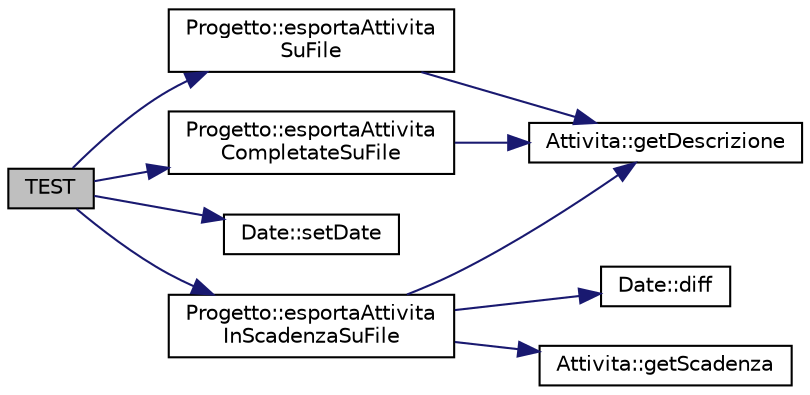 digraph "TEST"
{
 // LATEX_PDF_SIZE
  edge [fontname="Helvetica",fontsize="10",labelfontname="Helvetica",labelfontsize="10"];
  node [fontname="Helvetica",fontsize="10",shape=record];
  rankdir="LR";
  Node58 [label="TEST",height=0.2,width=0.4,color="black", fillcolor="grey75", style="filled", fontcolor="black",tooltip=" "];
  Node58 -> Node59 [color="midnightblue",fontsize="10",style="solid",fontname="Helvetica"];
  Node59 [label="Progetto::esportaAttivita\lSuFile",height=0.2,width=0.4,color="black", fillcolor="white", style="filled",URL="$class_progetto.html#aef3aa2d678b122a83f75258d33869941",tooltip="esportazione delle attivita' del progetto su file"];
  Node59 -> Node60 [color="midnightblue",fontsize="10",style="solid",fontname="Helvetica"];
  Node60 [label="Attivita::getDescrizione",height=0.2,width=0.4,color="black", fillcolor="white", style="filled",URL="$class_attivita.html#aa51912a82f36d8beb03ef440bace68c8",tooltip="acquisizione descrizione dell'attivita'"];
  Node58 -> Node61 [color="midnightblue",fontsize="10",style="solid",fontname="Helvetica"];
  Node61 [label="Progetto::esportaAttivita\lCompletateSuFile",height=0.2,width=0.4,color="black", fillcolor="white", style="filled",URL="$class_progetto.html#a53ae2546ae592bb4d2d9b2a27ec631f9",tooltip="esportazione delle attivita' COMPLETATE del progetto su file"];
  Node61 -> Node60 [color="midnightblue",fontsize="10",style="solid",fontname="Helvetica"];
  Node58 -> Node62 [color="midnightblue",fontsize="10",style="solid",fontname="Helvetica"];
  Node62 [label="Date::setDate",height=0.2,width=0.4,color="black", fillcolor="white", style="filled",URL="$class_date.html#a19eb26bdd61f068b5c3841e3a084d549",tooltip=" "];
  Node58 -> Node63 [color="midnightblue",fontsize="10",style="solid",fontname="Helvetica"];
  Node63 [label="Progetto::esportaAttivita\lInScadenzaSuFile",height=0.2,width=0.4,color="black", fillcolor="white", style="filled",URL="$class_progetto.html#a243a4a9d57f1a66727f3f937fa0450c9",tooltip="esportazione delle attivita' in scadenza prima di una specifica data del progetto su file"];
  Node63 -> Node60 [color="midnightblue",fontsize="10",style="solid",fontname="Helvetica"];
  Node63 -> Node64 [color="midnightblue",fontsize="10",style="solid",fontname="Helvetica"];
  Node64 [label="Date::diff",height=0.2,width=0.4,color="black", fillcolor="white", style="filled",URL="$class_date.html#acf0a50044c24f962c53ec23adf2a940d",tooltip=" "];
  Node63 -> Node65 [color="midnightblue",fontsize="10",style="solid",fontname="Helvetica"];
  Node65 [label="Attivita::getScadenza",height=0.2,width=0.4,color="black", fillcolor="white", style="filled",URL="$class_attivita.html#a1622c90b07bf0d640e092cb99adb0eff",tooltip="acquisizione della data di scadenza dell'attivita'"];
}
